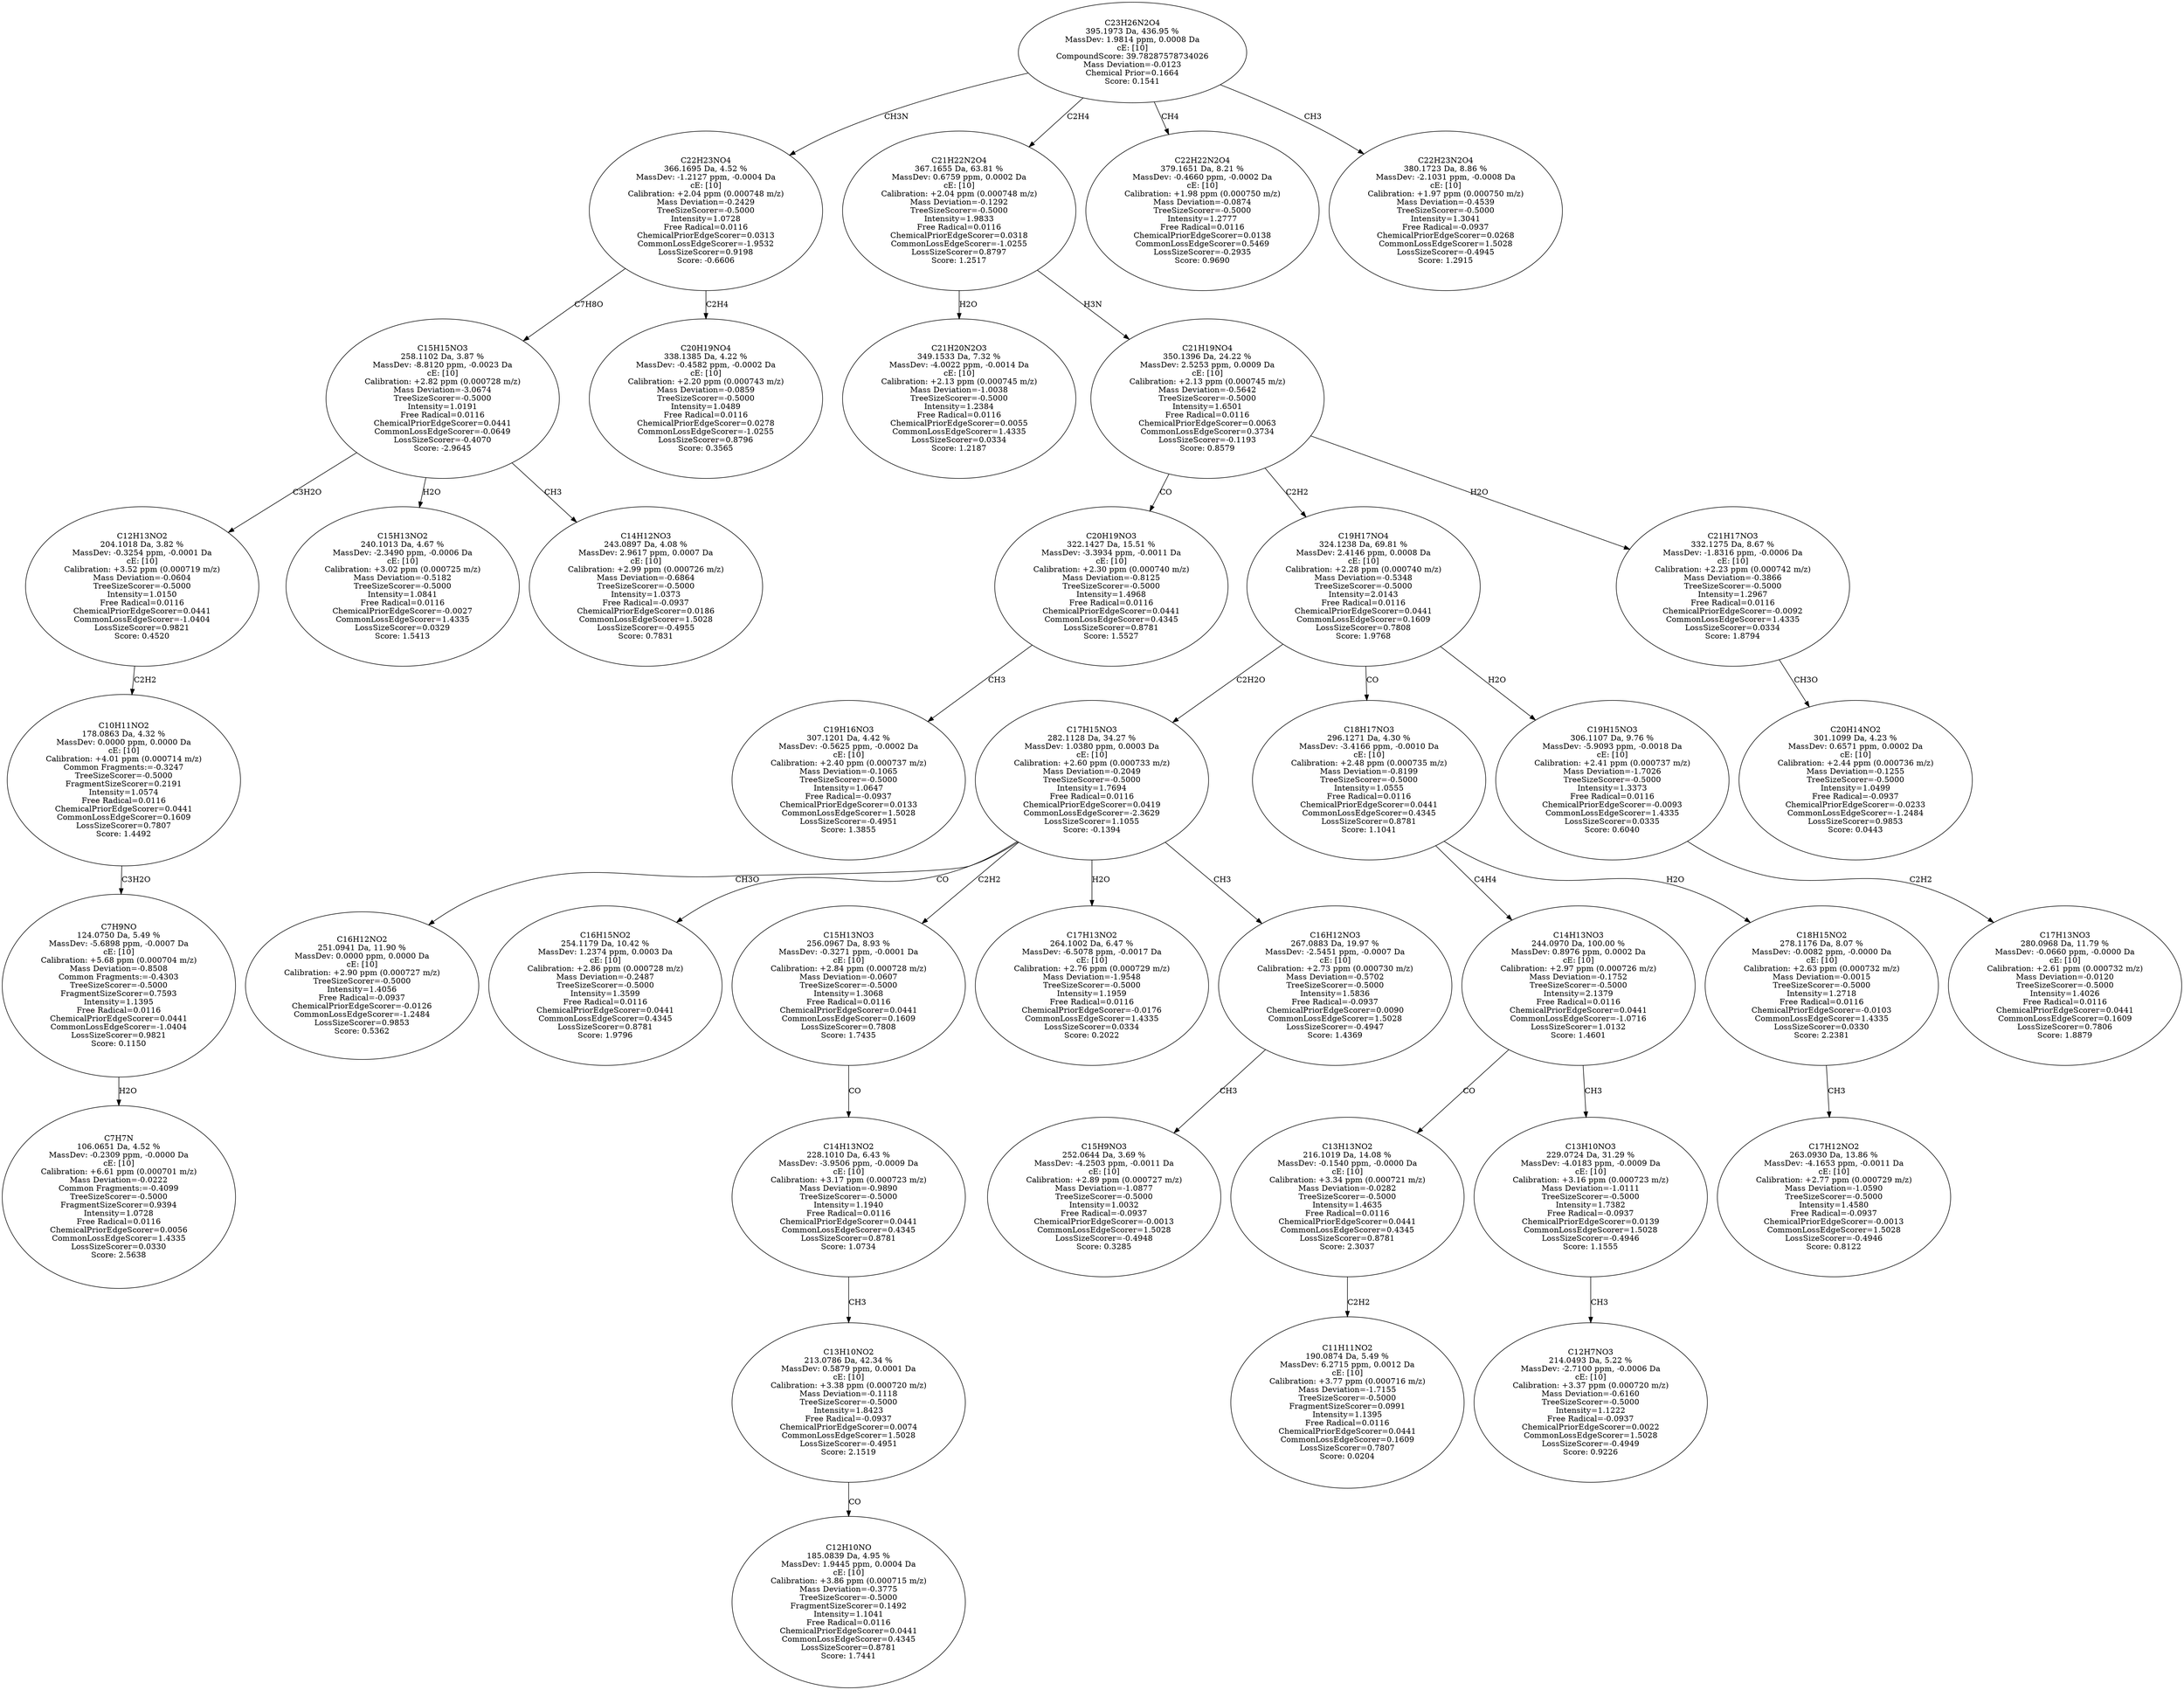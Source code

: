 strict digraph {
v1 [label="C7H7N\n106.0651 Da, 4.52 %\nMassDev: -0.2309 ppm, -0.0000 Da\ncE: [10]\nCalibration: +6.61 ppm (0.000701 m/z)\nMass Deviation=-0.0222\nCommon Fragments:=-0.4099\nTreeSizeScorer=-0.5000\nFragmentSizeScorer=0.9394\nIntensity=1.0728\nFree Radical=0.0116\nChemicalPriorEdgeScorer=0.0056\nCommonLossEdgeScorer=1.4335\nLossSizeScorer=0.0330\nScore: 2.5638"];
v2 [label="C7H9NO\n124.0750 Da, 5.49 %\nMassDev: -5.6898 ppm, -0.0007 Da\ncE: [10]\nCalibration: +5.68 ppm (0.000704 m/z)\nMass Deviation=-0.8508\nCommon Fragments:=-0.4303\nTreeSizeScorer=-0.5000\nFragmentSizeScorer=0.7593\nIntensity=1.1395\nFree Radical=0.0116\nChemicalPriorEdgeScorer=0.0441\nCommonLossEdgeScorer=-1.0404\nLossSizeScorer=0.9821\nScore: 0.1150"];
v3 [label="C10H11NO2\n178.0863 Da, 4.32 %\nMassDev: 0.0000 ppm, 0.0000 Da\ncE: [10]\nCalibration: +4.01 ppm (0.000714 m/z)\nCommon Fragments:=-0.3247\nTreeSizeScorer=-0.5000\nFragmentSizeScorer=0.2191\nIntensity=1.0574\nFree Radical=0.0116\nChemicalPriorEdgeScorer=0.0441\nCommonLossEdgeScorer=0.1609\nLossSizeScorer=0.7807\nScore: 1.4492"];
v4 [label="C12H13NO2\n204.1018 Da, 3.82 %\nMassDev: -0.3254 ppm, -0.0001 Da\ncE: [10]\nCalibration: +3.52 ppm (0.000719 m/z)\nMass Deviation=-0.0604\nTreeSizeScorer=-0.5000\nIntensity=1.0150\nFree Radical=0.0116\nChemicalPriorEdgeScorer=0.0441\nCommonLossEdgeScorer=-1.0404\nLossSizeScorer=0.9821\nScore: 0.4520"];
v5 [label="C15H13NO2\n240.1013 Da, 4.67 %\nMassDev: -2.3490 ppm, -0.0006 Da\ncE: [10]\nCalibration: +3.02 ppm (0.000725 m/z)\nMass Deviation=-0.5182\nTreeSizeScorer=-0.5000\nIntensity=1.0841\nFree Radical=0.0116\nChemicalPriorEdgeScorer=-0.0027\nCommonLossEdgeScorer=1.4335\nLossSizeScorer=0.0329\nScore: 1.5413"];
v6 [label="C14H12NO3\n243.0897 Da, 4.08 %\nMassDev: 2.9617 ppm, 0.0007 Da\ncE: [10]\nCalibration: +2.99 ppm (0.000726 m/z)\nMass Deviation=-0.6864\nTreeSizeScorer=-0.5000\nIntensity=1.0373\nFree Radical=-0.0937\nChemicalPriorEdgeScorer=0.0186\nCommonLossEdgeScorer=1.5028\nLossSizeScorer=-0.4955\nScore: 0.7831"];
v7 [label="C15H15NO3\n258.1102 Da, 3.87 %\nMassDev: -8.8120 ppm, -0.0023 Da\ncE: [10]\nCalibration: +2.82 ppm (0.000728 m/z)\nMass Deviation=-3.0674\nTreeSizeScorer=-0.5000\nIntensity=1.0191\nFree Radical=0.0116\nChemicalPriorEdgeScorer=0.0441\nCommonLossEdgeScorer=-0.0649\nLossSizeScorer=-0.4070\nScore: -2.9645"];
v8 [label="C20H19NO4\n338.1385 Da, 4.22 %\nMassDev: -0.4582 ppm, -0.0002 Da\ncE: [10]\nCalibration: +2.20 ppm (0.000743 m/z)\nMass Deviation=-0.0859\nTreeSizeScorer=-0.5000\nIntensity=1.0489\nFree Radical=0.0116\nChemicalPriorEdgeScorer=0.0278\nCommonLossEdgeScorer=-1.0255\nLossSizeScorer=0.8796\nScore: 0.3565"];
v9 [label="C22H23NO4\n366.1695 Da, 4.52 %\nMassDev: -1.2127 ppm, -0.0004 Da\ncE: [10]\nCalibration: +2.04 ppm (0.000748 m/z)\nMass Deviation=-0.2429\nTreeSizeScorer=-0.5000\nIntensity=1.0728\nFree Radical=0.0116\nChemicalPriorEdgeScorer=0.0313\nCommonLossEdgeScorer=-1.9532\nLossSizeScorer=0.9198\nScore: -0.6606"];
v10 [label="C21H20N2O3\n349.1533 Da, 7.32 %\nMassDev: -4.0022 ppm, -0.0014 Da\ncE: [10]\nCalibration: +2.13 ppm (0.000745 m/z)\nMass Deviation=-1.0038\nTreeSizeScorer=-0.5000\nIntensity=1.2384\nFree Radical=0.0116\nChemicalPriorEdgeScorer=0.0055\nCommonLossEdgeScorer=1.4335\nLossSizeScorer=0.0334\nScore: 1.2187"];
v11 [label="C19H16NO3\n307.1201 Da, 4.42 %\nMassDev: -0.5625 ppm, -0.0002 Da\ncE: [10]\nCalibration: +2.40 ppm (0.000737 m/z)\nMass Deviation=-0.1065\nTreeSizeScorer=-0.5000\nIntensity=1.0647\nFree Radical=-0.0937\nChemicalPriorEdgeScorer=0.0133\nCommonLossEdgeScorer=1.5028\nLossSizeScorer=-0.4951\nScore: 1.3855"];
v12 [label="C20H19NO3\n322.1427 Da, 15.51 %\nMassDev: -3.3934 ppm, -0.0011 Da\ncE: [10]\nCalibration: +2.30 ppm (0.000740 m/z)\nMass Deviation=-0.8125\nTreeSizeScorer=-0.5000\nIntensity=1.4968\nFree Radical=0.0116\nChemicalPriorEdgeScorer=0.0441\nCommonLossEdgeScorer=0.4345\nLossSizeScorer=0.8781\nScore: 1.5527"];
v13 [label="C16H12NO2\n251.0941 Da, 11.90 %\nMassDev: 0.0000 ppm, 0.0000 Da\ncE: [10]\nCalibration: +2.90 ppm (0.000727 m/z)\nTreeSizeScorer=-0.5000\nIntensity=1.4056\nFree Radical=-0.0937\nChemicalPriorEdgeScorer=-0.0126\nCommonLossEdgeScorer=-1.2484\nLossSizeScorer=0.9853\nScore: 0.5362"];
v14 [label="C16H15NO2\n254.1179 Da, 10.42 %\nMassDev: 1.2374 ppm, 0.0003 Da\ncE: [10]\nCalibration: +2.86 ppm (0.000728 m/z)\nMass Deviation=-0.2487\nTreeSizeScorer=-0.5000\nIntensity=1.3599\nFree Radical=0.0116\nChemicalPriorEdgeScorer=0.0441\nCommonLossEdgeScorer=0.4345\nLossSizeScorer=0.8781\nScore: 1.9796"];
v15 [label="C12H10NO\n185.0839 Da, 4.95 %\nMassDev: 1.9445 ppm, 0.0004 Da\ncE: [10]\nCalibration: +3.86 ppm (0.000715 m/z)\nMass Deviation=-0.3775\nTreeSizeScorer=-0.5000\nFragmentSizeScorer=0.1492\nIntensity=1.1041\nFree Radical=0.0116\nChemicalPriorEdgeScorer=0.0441\nCommonLossEdgeScorer=0.4345\nLossSizeScorer=0.8781\nScore: 1.7441"];
v16 [label="C13H10NO2\n213.0786 Da, 42.34 %\nMassDev: 0.5879 ppm, 0.0001 Da\ncE: [10]\nCalibration: +3.38 ppm (0.000720 m/z)\nMass Deviation=-0.1118\nTreeSizeScorer=-0.5000\nIntensity=1.8423\nFree Radical=-0.0937\nChemicalPriorEdgeScorer=0.0074\nCommonLossEdgeScorer=1.5028\nLossSizeScorer=-0.4951\nScore: 2.1519"];
v17 [label="C14H13NO2\n228.1010 Da, 6.43 %\nMassDev: -3.9506 ppm, -0.0009 Da\ncE: [10]\nCalibration: +3.17 ppm (0.000723 m/z)\nMass Deviation=-0.9890\nTreeSizeScorer=-0.5000\nIntensity=1.1940\nFree Radical=0.0116\nChemicalPriorEdgeScorer=0.0441\nCommonLossEdgeScorer=0.4345\nLossSizeScorer=0.8781\nScore: 1.0734"];
v18 [label="C15H13NO3\n256.0967 Da, 8.93 %\nMassDev: -0.3271 ppm, -0.0001 Da\ncE: [10]\nCalibration: +2.84 ppm (0.000728 m/z)\nMass Deviation=-0.0607\nTreeSizeScorer=-0.5000\nIntensity=1.3068\nFree Radical=0.0116\nChemicalPriorEdgeScorer=0.0441\nCommonLossEdgeScorer=0.1609\nLossSizeScorer=0.7808\nScore: 1.7435"];
v19 [label="C17H13NO2\n264.1002 Da, 6.47 %\nMassDev: -6.5078 ppm, -0.0017 Da\ncE: [10]\nCalibration: +2.76 ppm (0.000729 m/z)\nMass Deviation=-1.9548\nTreeSizeScorer=-0.5000\nIntensity=1.1959\nFree Radical=0.0116\nChemicalPriorEdgeScorer=-0.0176\nCommonLossEdgeScorer=1.4335\nLossSizeScorer=0.0334\nScore: 0.2022"];
v20 [label="C15H9NO3\n252.0644 Da, 3.69 %\nMassDev: -4.2503 ppm, -0.0011 Da\ncE: [10]\nCalibration: +2.89 ppm (0.000727 m/z)\nMass Deviation=-1.0877\nTreeSizeScorer=-0.5000\nIntensity=1.0032\nFree Radical=-0.0937\nChemicalPriorEdgeScorer=-0.0013\nCommonLossEdgeScorer=1.5028\nLossSizeScorer=-0.4948\nScore: 0.3285"];
v21 [label="C16H12NO3\n267.0883 Da, 19.97 %\nMassDev: -2.5451 ppm, -0.0007 Da\ncE: [10]\nCalibration: +2.73 ppm (0.000730 m/z)\nMass Deviation=-0.5702\nTreeSizeScorer=-0.5000\nIntensity=1.5836\nFree Radical=-0.0937\nChemicalPriorEdgeScorer=0.0090\nCommonLossEdgeScorer=1.5028\nLossSizeScorer=-0.4947\nScore: 1.4369"];
v22 [label="C17H15NO3\n282.1128 Da, 34.27 %\nMassDev: 1.0380 ppm, 0.0003 Da\ncE: [10]\nCalibration: +2.60 ppm (0.000733 m/z)\nMass Deviation=-0.2049\nTreeSizeScorer=-0.5000\nIntensity=1.7694\nFree Radical=0.0116\nChemicalPriorEdgeScorer=0.0419\nCommonLossEdgeScorer=-2.3629\nLossSizeScorer=1.1055\nScore: -0.1394"];
v23 [label="C11H11NO2\n190.0874 Da, 5.49 %\nMassDev: 6.2715 ppm, 0.0012 Da\ncE: [10]\nCalibration: +3.77 ppm (0.000716 m/z)\nMass Deviation=-1.7155\nTreeSizeScorer=-0.5000\nFragmentSizeScorer=0.0991\nIntensity=1.1395\nFree Radical=0.0116\nChemicalPriorEdgeScorer=0.0441\nCommonLossEdgeScorer=0.1609\nLossSizeScorer=0.7807\nScore: 0.0204"];
v24 [label="C13H13NO2\n216.1019 Da, 14.08 %\nMassDev: -0.1540 ppm, -0.0000 Da\ncE: [10]\nCalibration: +3.34 ppm (0.000721 m/z)\nMass Deviation=-0.0282\nTreeSizeScorer=-0.5000\nIntensity=1.4635\nFree Radical=0.0116\nChemicalPriorEdgeScorer=0.0441\nCommonLossEdgeScorer=0.4345\nLossSizeScorer=0.8781\nScore: 2.3037"];
v25 [label="C12H7NO3\n214.0493 Da, 5.22 %\nMassDev: -2.7100 ppm, -0.0006 Da\ncE: [10]\nCalibration: +3.37 ppm (0.000720 m/z)\nMass Deviation=-0.6160\nTreeSizeScorer=-0.5000\nIntensity=1.1222\nFree Radical=-0.0937\nChemicalPriorEdgeScorer=0.0022\nCommonLossEdgeScorer=1.5028\nLossSizeScorer=-0.4949\nScore: 0.9226"];
v26 [label="C13H10NO3\n229.0724 Da, 31.29 %\nMassDev: -4.0183 ppm, -0.0009 Da\ncE: [10]\nCalibration: +3.16 ppm (0.000723 m/z)\nMass Deviation=-1.0111\nTreeSizeScorer=-0.5000\nIntensity=1.7382\nFree Radical=-0.0937\nChemicalPriorEdgeScorer=0.0139\nCommonLossEdgeScorer=1.5028\nLossSizeScorer=-0.4946\nScore: 1.1555"];
v27 [label="C14H13NO3\n244.0970 Da, 100.00 %\nMassDev: 0.8976 ppm, 0.0002 Da\ncE: [10]\nCalibration: +2.97 ppm (0.000726 m/z)\nMass Deviation=-0.1752\nTreeSizeScorer=-0.5000\nIntensity=2.1379\nFree Radical=0.0116\nChemicalPriorEdgeScorer=0.0441\nCommonLossEdgeScorer=-1.0716\nLossSizeScorer=1.0132\nScore: 1.4601"];
v28 [label="C17H12NO2\n263.0930 Da, 13.86 %\nMassDev: -4.1653 ppm, -0.0011 Da\ncE: [10]\nCalibration: +2.77 ppm (0.000729 m/z)\nMass Deviation=-1.0590\nTreeSizeScorer=-0.5000\nIntensity=1.4580\nFree Radical=-0.0937\nChemicalPriorEdgeScorer=-0.0013\nCommonLossEdgeScorer=1.5028\nLossSizeScorer=-0.4946\nScore: 0.8122"];
v29 [label="C18H15NO2\n278.1176 Da, 8.07 %\nMassDev: -0.0082 ppm, -0.0000 Da\ncE: [10]\nCalibration: +2.63 ppm (0.000732 m/z)\nMass Deviation=-0.0015\nTreeSizeScorer=-0.5000\nIntensity=1.2718\nFree Radical=0.0116\nChemicalPriorEdgeScorer=-0.0103\nCommonLossEdgeScorer=1.4335\nLossSizeScorer=0.0330\nScore: 2.2381"];
v30 [label="C18H17NO3\n296.1271 Da, 4.30 %\nMassDev: -3.4166 ppm, -0.0010 Da\ncE: [10]\nCalibration: +2.48 ppm (0.000735 m/z)\nMass Deviation=-0.8199\nTreeSizeScorer=-0.5000\nIntensity=1.0555\nFree Radical=0.0116\nChemicalPriorEdgeScorer=0.0441\nCommonLossEdgeScorer=0.4345\nLossSizeScorer=0.8781\nScore: 1.1041"];
v31 [label="C17H13NO3\n280.0968 Da, 11.79 %\nMassDev: -0.0660 ppm, -0.0000 Da\ncE: [10]\nCalibration: +2.61 ppm (0.000732 m/z)\nMass Deviation=-0.0120\nTreeSizeScorer=-0.5000\nIntensity=1.4026\nFree Radical=0.0116\nChemicalPriorEdgeScorer=0.0441\nCommonLossEdgeScorer=0.1609\nLossSizeScorer=0.7806\nScore: 1.8879"];
v32 [label="C19H15NO3\n306.1107 Da, 9.76 %\nMassDev: -5.9093 ppm, -0.0018 Da\ncE: [10]\nCalibration: +2.41 ppm (0.000737 m/z)\nMass Deviation=-1.7026\nTreeSizeScorer=-0.5000\nIntensity=1.3373\nFree Radical=0.0116\nChemicalPriorEdgeScorer=-0.0093\nCommonLossEdgeScorer=1.4335\nLossSizeScorer=0.0335\nScore: 0.6040"];
v33 [label="C19H17NO4\n324.1238 Da, 69.81 %\nMassDev: 2.4146 ppm, 0.0008 Da\ncE: [10]\nCalibration: +2.28 ppm (0.000740 m/z)\nMass Deviation=-0.5348\nTreeSizeScorer=-0.5000\nIntensity=2.0143\nFree Radical=0.0116\nChemicalPriorEdgeScorer=0.0441\nCommonLossEdgeScorer=0.1609\nLossSizeScorer=0.7808\nScore: 1.9768"];
v34 [label="C20H14NO2\n301.1099 Da, 4.23 %\nMassDev: 0.6571 ppm, 0.0002 Da\ncE: [10]\nCalibration: +2.44 ppm (0.000736 m/z)\nMass Deviation=-0.1255\nTreeSizeScorer=-0.5000\nIntensity=1.0499\nFree Radical=-0.0937\nChemicalPriorEdgeScorer=-0.0233\nCommonLossEdgeScorer=-1.2484\nLossSizeScorer=0.9853\nScore: 0.0443"];
v35 [label="C21H17NO3\n332.1275 Da, 8.67 %\nMassDev: -1.8316 ppm, -0.0006 Da\ncE: [10]\nCalibration: +2.23 ppm (0.000742 m/z)\nMass Deviation=-0.3866\nTreeSizeScorer=-0.5000\nIntensity=1.2967\nFree Radical=0.0116\nChemicalPriorEdgeScorer=-0.0092\nCommonLossEdgeScorer=1.4335\nLossSizeScorer=0.0334\nScore: 1.8794"];
v36 [label="C21H19NO4\n350.1396 Da, 24.22 %\nMassDev: 2.5253 ppm, 0.0009 Da\ncE: [10]\nCalibration: +2.13 ppm (0.000745 m/z)\nMass Deviation=-0.5642\nTreeSizeScorer=-0.5000\nIntensity=1.6501\nFree Radical=0.0116\nChemicalPriorEdgeScorer=0.0063\nCommonLossEdgeScorer=0.3734\nLossSizeScorer=-0.1193\nScore: 0.8579"];
v37 [label="C21H22N2O4\n367.1655 Da, 63.81 %\nMassDev: 0.6759 ppm, 0.0002 Da\ncE: [10]\nCalibration: +2.04 ppm (0.000748 m/z)\nMass Deviation=-0.1292\nTreeSizeScorer=-0.5000\nIntensity=1.9833\nFree Radical=0.0116\nChemicalPriorEdgeScorer=0.0318\nCommonLossEdgeScorer=-1.0255\nLossSizeScorer=0.8797\nScore: 1.2517"];
v38 [label="C22H22N2O4\n379.1651 Da, 8.21 %\nMassDev: -0.4660 ppm, -0.0002 Da\ncE: [10]\nCalibration: +1.98 ppm (0.000750 m/z)\nMass Deviation=-0.0874\nTreeSizeScorer=-0.5000\nIntensity=1.2777\nFree Radical=0.0116\nChemicalPriorEdgeScorer=0.0138\nCommonLossEdgeScorer=0.5469\nLossSizeScorer=-0.2935\nScore: 0.9690"];
v39 [label="C22H23N2O4\n380.1723 Da, 8.86 %\nMassDev: -2.1031 ppm, -0.0008 Da\ncE: [10]\nCalibration: +1.97 ppm (0.000750 m/z)\nMass Deviation=-0.4539\nTreeSizeScorer=-0.5000\nIntensity=1.3041\nFree Radical=-0.0937\nChemicalPriorEdgeScorer=0.0268\nCommonLossEdgeScorer=1.5028\nLossSizeScorer=-0.4945\nScore: 1.2915"];
v40 [label="C23H26N2O4\n395.1973 Da, 436.95 %\nMassDev: 1.9814 ppm, 0.0008 Da\ncE: [10]\nCompoundScore: 39.78287578734026\nMass Deviation=-0.0123\nChemical Prior=0.1664\nScore: 0.1541"];
v2 -> v1 [label="H2O"];
v3 -> v2 [label="C3H2O"];
v4 -> v3 [label="C2H2"];
v7 -> v4 [label="C3H2O"];
v7 -> v5 [label="H2O"];
v7 -> v6 [label="CH3"];
v9 -> v7 [label="C7H8O"];
v9 -> v8 [label="C2H4"];
v40 -> v9 [label="CH3N"];
v37 -> v10 [label="H2O"];
v12 -> v11 [label="CH3"];
v36 -> v12 [label="CO"];
v22 -> v13 [label="CH3O"];
v22 -> v14 [label="CO"];
v16 -> v15 [label="CO"];
v17 -> v16 [label="CH3"];
v18 -> v17 [label="CO"];
v22 -> v18 [label="C2H2"];
v22 -> v19 [label="H2O"];
v21 -> v20 [label="CH3"];
v22 -> v21 [label="CH3"];
v33 -> v22 [label="C2H2O"];
v24 -> v23 [label="C2H2"];
v27 -> v24 [label="CO"];
v26 -> v25 [label="CH3"];
v27 -> v26 [label="CH3"];
v30 -> v27 [label="C4H4"];
v29 -> v28 [label="CH3"];
v30 -> v29 [label="H2O"];
v33 -> v30 [label="CO"];
v32 -> v31 [label="C2H2"];
v33 -> v32 [label="H2O"];
v36 -> v33 [label="C2H2"];
v35 -> v34 [label="CH3O"];
v36 -> v35 [label="H2O"];
v37 -> v36 [label="H3N"];
v40 -> v37 [label="C2H4"];
v40 -> v38 [label="CH4"];
v40 -> v39 [label="CH3"];
}